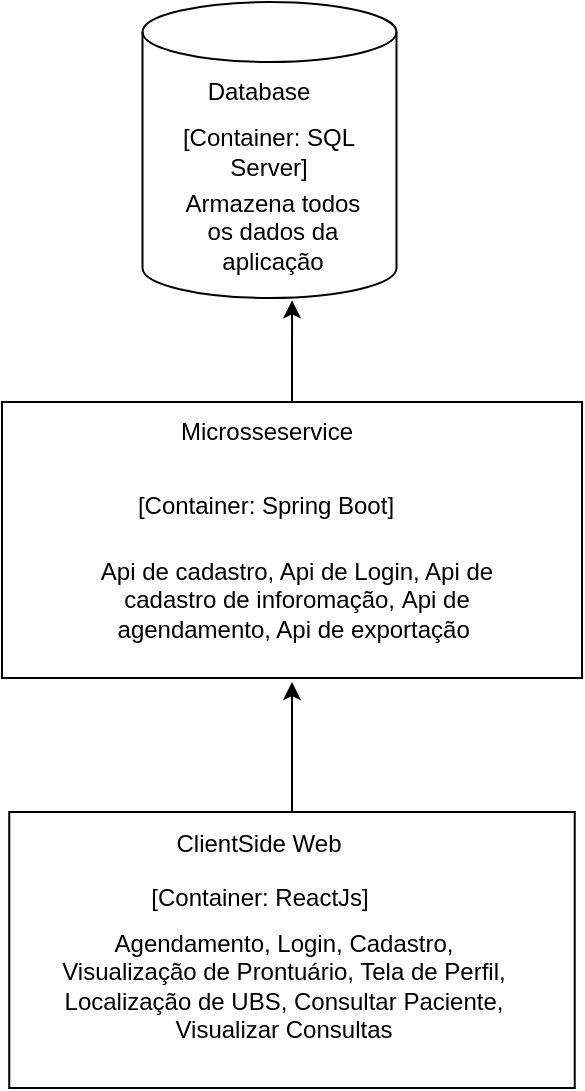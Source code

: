 <mxfile version="15.5.5" type="device"><diagram id="VBGK75ajXWmYz0aQVBh6" name="Page-1"><mxGraphModel dx="494" dy="716" grid="1" gridSize="10" guides="1" tooltips="1" connect="1" arrows="1" fold="1" page="1" pageScale="1" pageWidth="827" pageHeight="583" math="0" shadow="0"><root><mxCell id="0"/><mxCell id="1" parent="0"/><mxCell id="A2tR5dFNgS7Mwy0PBABE-8" style="edgeStyle=orthogonalEdgeStyle;rounded=0;orthogonalLoop=1;jettySize=auto;html=1;entryX=0.589;entryY=1.008;entryDx=0;entryDy=0;entryPerimeter=0;" edge="1" parent="1" source="MwKNpnbg5vvFYbRp9uFI-1" target="MwKNpnbg5vvFYbRp9uFI-4"><mxGeometry relative="1" as="geometry"/></mxCell><mxCell id="MwKNpnbg5vvFYbRp9uFI-1" value="" style="rounded=0;whiteSpace=wrap;html=1;" parent="1" vertex="1"><mxGeometry x="1096" y="240" width="290" height="138" as="geometry"/></mxCell><mxCell id="A2tR5dFNgS7Mwy0PBABE-9" style="edgeStyle=orthogonalEdgeStyle;rounded=0;orthogonalLoop=1;jettySize=auto;html=1;" edge="1" parent="1" source="MwKNpnbg5vvFYbRp9uFI-3"><mxGeometry relative="1" as="geometry"><mxPoint x="1240.995" y="380" as="targetPoint"/></mxGeometry></mxCell><mxCell id="MwKNpnbg5vvFYbRp9uFI-3" value="" style="rounded=0;whiteSpace=wrap;html=1;" parent="1" vertex="1"><mxGeometry x="1099.62" y="445" width="282.75" height="138" as="geometry"/></mxCell><mxCell id="MwKNpnbg5vvFYbRp9uFI-4" value="" style="shape=cylinder3;whiteSpace=wrap;html=1;boundedLbl=1;backgroundOutline=1;size=15;" parent="1" vertex="1"><mxGeometry x="1166.25" y="40" width="127" height="148" as="geometry"/></mxCell><mxCell id="MwKNpnbg5vvFYbRp9uFI-7" value="Microsseservice" style="text;html=1;strokeColor=none;fillColor=none;align=center;verticalAlign=middle;whiteSpace=wrap;rounded=0;" parent="1" vertex="1"><mxGeometry x="1178.75" y="240" width="99" height="30" as="geometry"/></mxCell><mxCell id="MwKNpnbg5vvFYbRp9uFI-8" value="ClientSide Web" style="text;html=1;strokeColor=none;fillColor=none;align=center;verticalAlign=middle;whiteSpace=wrap;rounded=0;" parent="1" vertex="1"><mxGeometry x="1180.12" y="446" width="89" height="30" as="geometry"/></mxCell><mxCell id="MwKNpnbg5vvFYbRp9uFI-9" value="[Container: SQL Server]" style="text;html=1;strokeColor=none;fillColor=none;align=center;verticalAlign=middle;whiteSpace=wrap;rounded=0;" parent="1" vertex="1"><mxGeometry x="1173.25" y="100" width="113" height="30" as="geometry"/></mxCell><mxCell id="MwKNpnbg5vvFYbRp9uFI-10" value="Database" style="text;html=1;strokeColor=none;fillColor=none;align=center;verticalAlign=middle;whiteSpace=wrap;rounded=0;" parent="1" vertex="1"><mxGeometry x="1200.25" y="70" width="49" height="30" as="geometry"/></mxCell><mxCell id="MwKNpnbg5vvFYbRp9uFI-11" value="[Container: ReactJs]" style="text;html=1;strokeColor=none;fillColor=none;align=center;verticalAlign=middle;whiteSpace=wrap;rounded=0;" parent="1" vertex="1"><mxGeometry x="1127.62" y="481" width="194" height="14" as="geometry"/></mxCell><mxCell id="MwKNpnbg5vvFYbRp9uFI-12" value="[Container: Spring Boot]" style="text;html=1;strokeColor=none;fillColor=none;align=center;verticalAlign=middle;whiteSpace=wrap;rounded=0;" parent="1" vertex="1"><mxGeometry x="1131.25" y="275" width="194" height="34" as="geometry"/></mxCell><mxCell id="MwKNpnbg5vvFYbRp9uFI-14" value="Api de cadastro, Api de Login, Api de cadastro de inforomação,&amp;nbsp;Api de agendamento, Api de exportação&amp;nbsp;" style="text;html=1;strokeColor=none;fillColor=none;align=center;verticalAlign=middle;whiteSpace=wrap;rounded=0;" parent="1" vertex="1"><mxGeometry x="1131.25" y="318" width="224.75" height="42" as="geometry"/></mxCell><mxCell id="MwKNpnbg5vvFYbRp9uFI-15" value="Agendamento, Login, Cadastro, Visualização de Prontuário, Tela de Perfil, Localização de UBS, Consultar Paciente, Visualizar Consultas" style="text;html=1;strokeColor=none;fillColor=none;align=center;verticalAlign=middle;whiteSpace=wrap;rounded=0;" parent="1" vertex="1"><mxGeometry x="1122.5" y="500" width="227.5" height="63" as="geometry"/></mxCell><mxCell id="MwKNpnbg5vvFYbRp9uFI-17" value="Armazena todos os dados da aplicação" style="text;html=1;strokeColor=none;fillColor=none;align=center;verticalAlign=middle;whiteSpace=wrap;rounded=0;" parent="1" vertex="1"><mxGeometry x="1179.75" y="140" width="103" height="30" as="geometry"/></mxCell></root></mxGraphModel></diagram></mxfile>